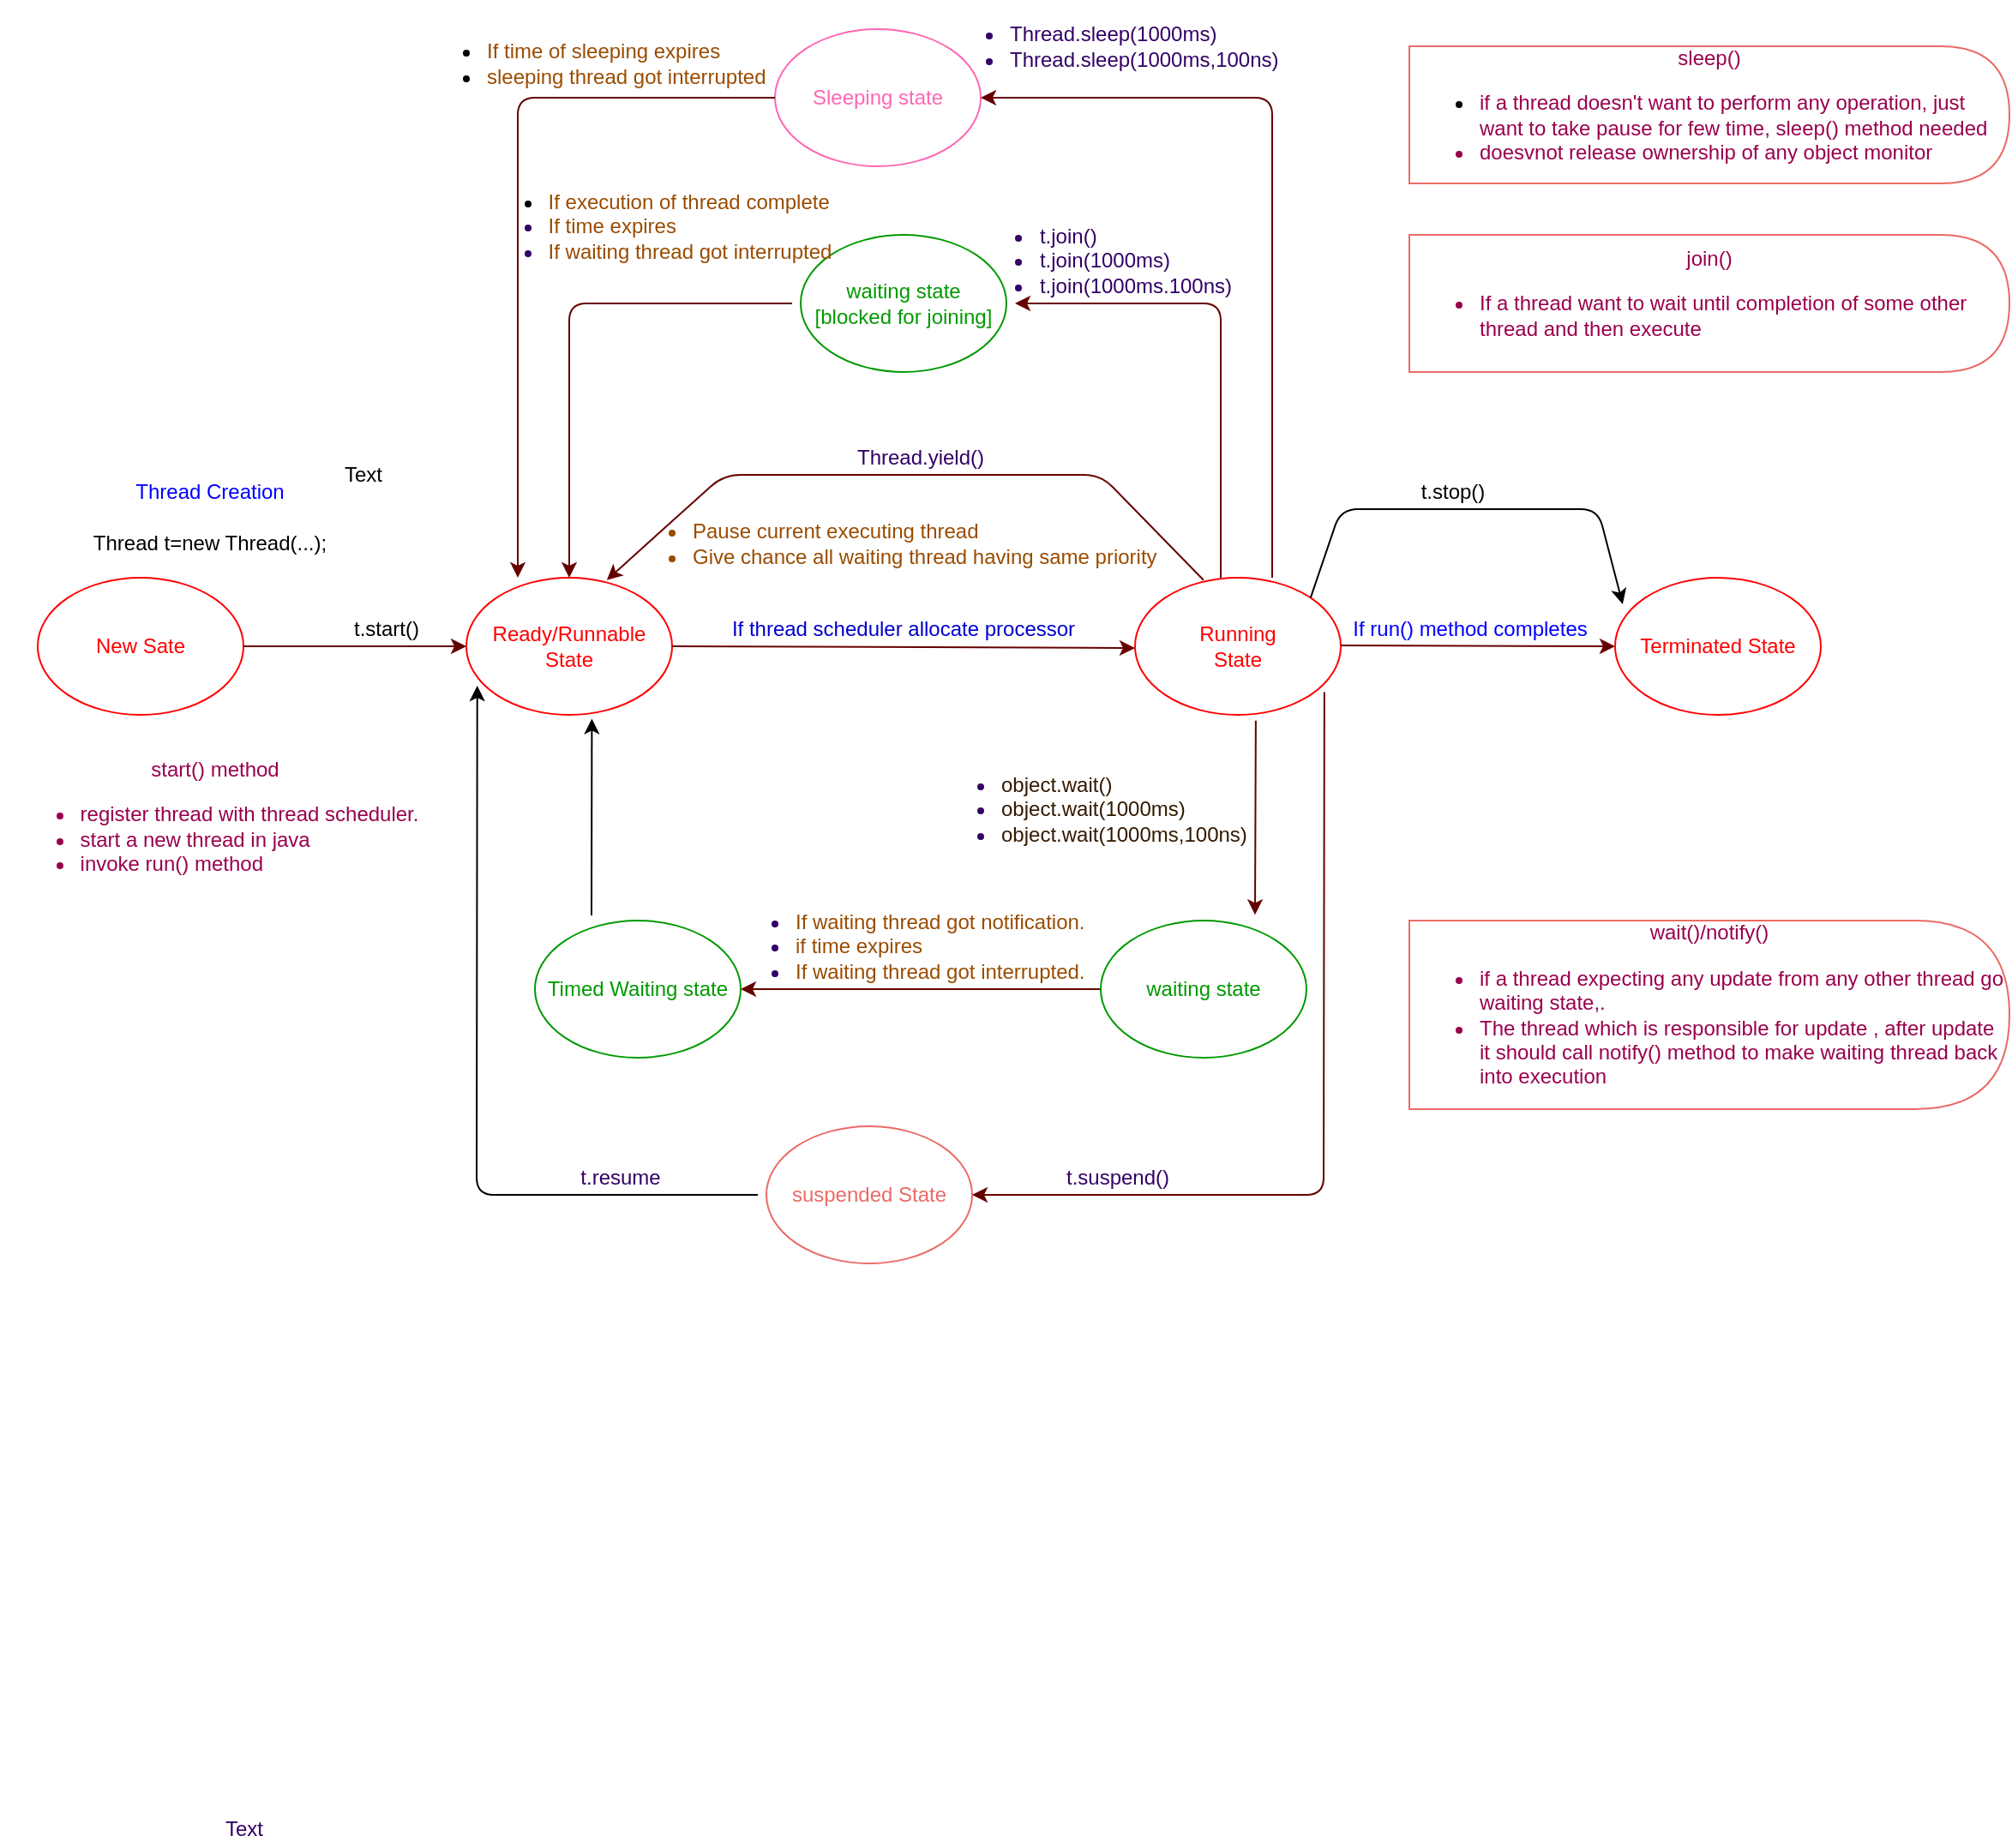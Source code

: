 <mxfile version="12.8.8" type="gitlab">
  <diagram id="emNID539-pXMUfD4VGAK" name="Page-1">
    <mxGraphModel dx="1888" dy="1647" grid="1" gridSize="10" guides="1" tooltips="1" connect="1" arrows="1" fold="1" page="1" pageScale="1" pageWidth="850" pageHeight="1100" math="0" shadow="0">
      <root>
        <mxCell id="0" />
        <mxCell id="1" parent="0" />
        <mxCell id="ssqRMr3fGbRzZ1t1TIG6-1" value="&lt;font color=&quot;#ff0000&quot;&gt;New Sate&lt;/font&gt;" style="ellipse;whiteSpace=wrap;html=1;strokeColor=#FF0000;" parent="1" vertex="1">
          <mxGeometry y="280" width="120" height="80" as="geometry" />
        </mxCell>
        <mxCell id="ssqRMr3fGbRzZ1t1TIG6-2" value="&lt;font color=&quot;#ff0000&quot;&gt;Ready/Runnable&lt;br&gt;State&lt;br&gt;&lt;/font&gt;" style="ellipse;whiteSpace=wrap;html=1;strokeColor=#FF0000;" parent="1" vertex="1">
          <mxGeometry x="250" y="280" width="120" height="80" as="geometry" />
        </mxCell>
        <mxCell id="ssqRMr3fGbRzZ1t1TIG6-3" value="&lt;font color=&quot;#ff0000&quot;&gt;Running&lt;br&gt;State&lt;br&gt;&lt;/font&gt;" style="ellipse;whiteSpace=wrap;html=1;strokeColor=#FF0000;" parent="1" vertex="1">
          <mxGeometry x="640" y="280" width="120" height="80" as="geometry" />
        </mxCell>
        <mxCell id="ssqRMr3fGbRzZ1t1TIG6-4" value="&lt;font color=&quot;#ff0000&quot;&gt;Terminated State&lt;/font&gt;" style="ellipse;whiteSpace=wrap;html=1;strokeColor=#FF0000;" parent="1" vertex="1">
          <mxGeometry x="920" y="280" width="120" height="80" as="geometry" />
        </mxCell>
        <mxCell id="ssqRMr3fGbRzZ1t1TIG6-8" value="" style="endArrow=classic;html=1;entryX=0;entryY=0.5;entryDx=0;entryDy=0;strokeColor=#660000;exitX=1;exitY=0.5;exitDx=0;exitDy=0;" parent="1" source="ssqRMr3fGbRzZ1t1TIG6-1" target="ssqRMr3fGbRzZ1t1TIG6-2" edge="1">
          <mxGeometry width="50" height="50" relative="1" as="geometry">
            <mxPoint x="200" y="319.5" as="sourcePoint" />
            <mxPoint x="290" y="319.5" as="targetPoint" />
          </mxGeometry>
        </mxCell>
        <mxCell id="ssqRMr3fGbRzZ1t1TIG6-9" value="" style="endArrow=classic;html=1;strokeColor=#660000;exitX=1;exitY=0.5;exitDx=0;exitDy=0;" parent="1" source="ssqRMr3fGbRzZ1t1TIG6-2" edge="1">
          <mxGeometry width="50" height="50" relative="1" as="geometry">
            <mxPoint x="390" y="319.5" as="sourcePoint" />
            <mxPoint x="640" y="321" as="targetPoint" />
          </mxGeometry>
        </mxCell>
        <mxCell id="ssqRMr3fGbRzZ1t1TIG6-10" value="" style="endArrow=classic;html=1;entryX=0;entryY=0.5;entryDx=0;entryDy=0;strokeColor=#660000;" parent="1" target="ssqRMr3fGbRzZ1t1TIG6-4" edge="1">
          <mxGeometry width="50" height="50" relative="1" as="geometry">
            <mxPoint x="760" y="319.5" as="sourcePoint" />
            <mxPoint x="880" y="320" as="targetPoint" />
          </mxGeometry>
        </mxCell>
        <mxCell id="ssqRMr3fGbRzZ1t1TIG6-12" value="t.start()" style="text;html=1;align=center;verticalAlign=middle;resizable=0;points=[];autosize=1;" parent="1" vertex="1">
          <mxGeometry x="178" y="300" width="50" height="20" as="geometry" />
        </mxCell>
        <mxCell id="ssqRMr3fGbRzZ1t1TIG6-13" value="Thread t=new Thread(...);" style="text;html=1;align=center;verticalAlign=middle;resizable=0;points=[];autosize=1;" parent="1" vertex="1">
          <mxGeometry x="25" y="250" width="150" height="20" as="geometry" />
        </mxCell>
        <mxCell id="ssqRMr3fGbRzZ1t1TIG6-14" value="&lt;font color=&quot;#0000cc&quot;&gt;If thread scheduler allocate processor&lt;/font&gt;" style="text;html=1;strokeColor=none;fillColor=none;align=center;verticalAlign=middle;whiteSpace=wrap;rounded=0;" parent="1" vertex="1">
          <mxGeometry x="390" y="300" width="230" height="20" as="geometry" />
        </mxCell>
        <mxCell id="ssqRMr3fGbRzZ1t1TIG6-15" value="&lt;font color=&quot;#0000ff&quot;&gt;Thread Creation&lt;/font&gt;" style="text;html=1;align=center;verticalAlign=middle;resizable=0;points=[];autosize=1;" parent="1" vertex="1">
          <mxGeometry x="50" y="220" width="100" height="20" as="geometry" />
        </mxCell>
        <mxCell id="ssqRMr3fGbRzZ1t1TIG6-21" value="&lt;font color=&quot;#0000ff&quot;&gt;If run() method completes&lt;/font&gt;" style="text;html=1;align=center;verticalAlign=middle;resizable=0;points=[];autosize=1;" parent="1" vertex="1">
          <mxGeometry x="760" y="300" width="150" height="20" as="geometry" />
        </mxCell>
        <mxCell id="ssqRMr3fGbRzZ1t1TIG6-22" value="" style="endArrow=classic;html=1;strokeColor=#660000;entryX=0.683;entryY=0.017;entryDx=0;entryDy=0;entryPerimeter=0;exitX=0.333;exitY=0.017;exitDx=0;exitDy=0;exitPerimeter=0;" parent="1" source="ssqRMr3fGbRzZ1t1TIG6-3" target="ssqRMr3fGbRzZ1t1TIG6-2" edge="1">
          <mxGeometry width="50" height="50" relative="1" as="geometry">
            <mxPoint x="660" y="290" as="sourcePoint" />
            <mxPoint x="780" y="160" as="targetPoint" />
            <Array as="points">
              <mxPoint x="620" y="220" />
              <mxPoint x="400" y="220" />
            </Array>
          </mxGeometry>
        </mxCell>
        <mxCell id="ssqRMr3fGbRzZ1t1TIG6-23" value="Thread.yield()" style="text;html=1;strokeColor=none;fillColor=none;align=center;verticalAlign=middle;whiteSpace=wrap;rounded=0;fontColor=#330066;" parent="1" vertex="1">
          <mxGeometry x="495" y="200" width="40" height="20" as="geometry" />
        </mxCell>
        <mxCell id="ssqRMr3fGbRzZ1t1TIG6-25" value="&lt;ul&gt;&lt;li&gt;&lt;font color=&quot;#994c00&quot;&gt;If time of sleeping expires&lt;/font&gt;&lt;/li&gt;&lt;li&gt;&lt;font color=&quot;#994c00&quot;&gt;sleeping thread got interrupted&lt;/font&gt;&lt;/li&gt;&lt;/ul&gt;" style="text;html=1;align=left;verticalAlign=middle;resizable=0;points=[];autosize=1;" parent="1" vertex="1">
          <mxGeometry x="220" y="-50" width="220" height="60" as="geometry" />
        </mxCell>
        <mxCell id="ssqRMr3fGbRzZ1t1TIG6-27" value="&lt;ul&gt;&lt;li&gt;Pause current executing thread&lt;/li&gt;&lt;li&gt;Give chance all waiting thread having same priority&amp;nbsp;&lt;/li&gt;&lt;/ul&gt;" style="text;html=1;align=left;verticalAlign=middle;resizable=0;points=[];autosize=1;fontColor=#994C00;" parent="1" vertex="1">
          <mxGeometry x="340" y="230" width="330" height="60" as="geometry" />
        </mxCell>
        <mxCell id="ssqRMr3fGbRzZ1t1TIG6-35" value="&lt;font color=&quot;#009900&quot;&gt;waiting state&lt;br&gt;[blocked for joining]&lt;br&gt;&lt;/font&gt;" style="ellipse;whiteSpace=wrap;html=1;strokeColor=#009900;" parent="1" vertex="1">
          <mxGeometry x="445" y="80" width="120" height="80" as="geometry" />
        </mxCell>
        <mxCell id="ssqRMr3fGbRzZ1t1TIG6-39" value="" style="endArrow=classic;html=1;strokeColor=#660000;fontColor=#330066;" parent="1" edge="1">
          <mxGeometry width="50" height="50" relative="1" as="geometry">
            <mxPoint x="690" y="280" as="sourcePoint" />
            <mxPoint x="570" y="120" as="targetPoint" />
            <Array as="points">
              <mxPoint x="690" y="120" />
              <mxPoint x="630" y="120" />
            </Array>
          </mxGeometry>
        </mxCell>
        <mxCell id="ssqRMr3fGbRzZ1t1TIG6-40" value="" style="endArrow=classic;html=1;strokeColor=#660000;fontColor=#330066;entryX=0.5;entryY=0;entryDx=0;entryDy=0;" parent="1" target="ssqRMr3fGbRzZ1t1TIG6-2" edge="1">
          <mxGeometry width="50" height="50" relative="1" as="geometry">
            <mxPoint x="440" y="120" as="sourcePoint" />
            <mxPoint x="560" y="300" as="targetPoint" />
            <Array as="points">
              <mxPoint x="310" y="120" />
            </Array>
          </mxGeometry>
        </mxCell>
        <mxCell id="ssqRMr3fGbRzZ1t1TIG6-41" value="&lt;font color=&quot;#ff66b3&quot;&gt;Sleeping state&lt;/font&gt;" style="ellipse;whiteSpace=wrap;html=1;strokeColor=#FF66B3;" parent="1" vertex="1">
          <mxGeometry x="430" y="-40" width="120" height="80" as="geometry" />
        </mxCell>
        <mxCell id="ssqRMr3fGbRzZ1t1TIG6-42" value="" style="endArrow=classic;html=1;strokeColor=#660000;fontColor=#330066;entryX=1;entryY=0.5;entryDx=0;entryDy=0;" parent="1" target="ssqRMr3fGbRzZ1t1TIG6-41" edge="1">
          <mxGeometry width="50" height="50" relative="1" as="geometry">
            <mxPoint x="720" y="280" as="sourcePoint" />
            <mxPoint x="760" y="250" as="targetPoint" />
            <Array as="points">
              <mxPoint x="720" />
            </Array>
          </mxGeometry>
        </mxCell>
        <mxCell id="ssqRMr3fGbRzZ1t1TIG6-43" value="" style="endArrow=classic;html=1;strokeColor=#660000;fontColor=#330066;" parent="1" edge="1">
          <mxGeometry width="50" height="50" relative="1" as="geometry">
            <mxPoint x="430" as="sourcePoint" />
            <mxPoint x="280" y="280" as="targetPoint" />
            <Array as="points">
              <mxPoint x="280" />
            </Array>
          </mxGeometry>
        </mxCell>
        <mxCell id="ssqRMr3fGbRzZ1t1TIG6-44" value="&lt;ul&gt;&lt;li&gt;Thread.sleep(1000ms)&lt;/li&gt;&lt;li&gt;Thread.sleep(1000ms,100ns)&lt;/li&gt;&lt;/ul&gt;" style="text;html=1;strokeColor=none;fillColor=none;align=left;verticalAlign=middle;whiteSpace=wrap;rounded=0;fontColor=#330066;" parent="1" vertex="1">
          <mxGeometry x="525" y="-40" width="40" height="20" as="geometry" />
        </mxCell>
        <mxCell id="ssqRMr3fGbRzZ1t1TIG6-45" value="Text" style="text;html=1;align=center;verticalAlign=middle;resizable=0;points=[];autosize=1;fontColor=#330066;" parent="1" vertex="1">
          <mxGeometry x="100" y="1000" width="40" height="20" as="geometry" />
        </mxCell>
        <mxCell id="ssqRMr3fGbRzZ1t1TIG6-47" value="&lt;ul&gt;&lt;li style=&quot;text-align: left&quot;&gt;t.join()&lt;/li&gt;&lt;li style=&quot;text-align: left&quot;&gt;t.join(1000ms)&lt;/li&gt;&lt;li style=&quot;text-align: left&quot;&gt;t.join(1000ms.100ns)&lt;/li&gt;&lt;/ul&gt;" style="text;html=1;align=center;verticalAlign=middle;resizable=0;points=[];autosize=1;fontColor=#330066;" parent="1" vertex="1">
          <mxGeometry x="535" y="60" width="170" height="70" as="geometry" />
        </mxCell>
        <mxCell id="ssqRMr3fGbRzZ1t1TIG6-50" value="&lt;ul style=&quot;text-align: left&quot;&gt;&lt;li style=&quot;color: rgb(0 , 0 , 0)&quot;&gt;&lt;font color=&quot;#994c00&quot;&gt;If execution of thread complete&lt;/font&gt;&lt;/li&gt;&lt;li&gt;&lt;font color=&quot;#994c00&quot;&gt;If time expires&lt;/font&gt;&lt;/li&gt;&lt;li&gt;&lt;font color=&quot;#994c00&quot;&gt;If waiting thread got interrupted&lt;/font&gt;&lt;/li&gt;&lt;/ul&gt;" style="text;html=1;align=center;verticalAlign=middle;resizable=0;points=[];autosize=1;fontColor=#330066;" parent="1" vertex="1">
          <mxGeometry x="250" y="40" width="220" height="70" as="geometry" />
        </mxCell>
        <mxCell id="ssqRMr3fGbRzZ1t1TIG6-56" style="edgeStyle=orthogonalEdgeStyle;rounded=0;orthogonalLoop=1;jettySize=auto;html=1;entryX=1;entryY=0.5;entryDx=0;entryDy=0;strokeColor=#660000;fontColor=#330066;" parent="1" source="ssqRMr3fGbRzZ1t1TIG6-53" target="ssqRMr3fGbRzZ1t1TIG6-54" edge="1">
          <mxGeometry relative="1" as="geometry" />
        </mxCell>
        <mxCell id="ssqRMr3fGbRzZ1t1TIG6-53" value="&lt;font color=&quot;#009900&quot;&gt;&lt;br&gt;waiting state&lt;br&gt;&lt;br&gt;&lt;/font&gt;" style="ellipse;whiteSpace=wrap;html=1;strokeColor=#009900;" parent="1" vertex="1">
          <mxGeometry x="620" y="480" width="120" height="80" as="geometry" />
        </mxCell>
        <mxCell id="ssqRMr3fGbRzZ1t1TIG6-54" value="&lt;font color=&quot;#009900&quot;&gt;Timed Waiting state&lt;br&gt;&lt;/font&gt;" style="ellipse;whiteSpace=wrap;html=1;strokeColor=#009900;" parent="1" vertex="1">
          <mxGeometry x="290" y="480" width="120" height="80" as="geometry" />
        </mxCell>
        <mxCell id="ssqRMr3fGbRzZ1t1TIG6-74" value="" style="endArrow=classic;html=1;strokeColor=#660000;fontColor=#330066;exitX=0.587;exitY=1.042;exitDx=0;exitDy=0;exitPerimeter=0;entryX=0.75;entryY=-0.042;entryDx=0;entryDy=0;entryPerimeter=0;" parent="1" source="ssqRMr3fGbRzZ1t1TIG6-3" target="ssqRMr3fGbRzZ1t1TIG6-53" edge="1">
          <mxGeometry width="50" height="50" relative="1" as="geometry">
            <mxPoint x="520" y="360" as="sourcePoint" />
            <mxPoint x="570" y="310" as="targetPoint" />
          </mxGeometry>
        </mxCell>
        <mxCell id="ssqRMr3fGbRzZ1t1TIG6-75" value="t.resume" style="text;html=1;strokeColor=none;fillColor=none;align=center;verticalAlign=middle;whiteSpace=wrap;rounded=0;fontColor=#330066;" parent="1" vertex="1">
          <mxGeometry x="320" y="620" width="40" height="20" as="geometry" />
        </mxCell>
        <mxCell id="ssqRMr3fGbRzZ1t1TIG6-76" value="&lt;ul&gt;&lt;li&gt;&lt;font color=&quot;#331a00&quot;&gt;object.wait()&lt;/font&gt;&lt;/li&gt;&lt;li&gt;&lt;font color=&quot;#331a00&quot;&gt;object.wait(1000ms)&lt;/font&gt;&lt;/li&gt;&lt;li&gt;&lt;font color=&quot;#331a00&quot;&gt;object.wait(1000ms,100ns)&lt;/font&gt;&lt;/li&gt;&lt;/ul&gt;" style="text;html=1;align=left;verticalAlign=middle;resizable=0;points=[];autosize=1;fontColor=#330066;" parent="1" vertex="1">
          <mxGeometry x="520" y="380" width="200" height="70" as="geometry" />
        </mxCell>
        <mxCell id="ssqRMr3fGbRzZ1t1TIG6-77" value="t.suspend()" style="text;html=1;strokeColor=none;fillColor=none;align=center;verticalAlign=middle;whiteSpace=wrap;rounded=0;fontColor=#330066;" parent="1" vertex="1">
          <mxGeometry x="610" y="620" width="40" height="20" as="geometry" />
        </mxCell>
        <mxCell id="ssqRMr3fGbRzZ1t1TIG6-78" value="&lt;ul&gt;&lt;li&gt;&lt;font color=&quot;#994c00&quot;&gt;If waiting thread got notification.&lt;/font&gt;&lt;/li&gt;&lt;li&gt;&lt;font color=&quot;#994c00&quot;&gt;if time expires&lt;/font&gt;&lt;/li&gt;&lt;li&gt;&lt;font color=&quot;#994c00&quot;&gt;If waiting thread got interrupted.&lt;/font&gt;&lt;/li&gt;&lt;/ul&gt;" style="text;html=1;align=left;verticalAlign=middle;resizable=0;points=[];autosize=1;fontColor=#330066;" parent="1" vertex="1">
          <mxGeometry x="400" y="460" width="220" height="70" as="geometry" />
        </mxCell>
        <mxCell id="XZ_ET_w5QgRAjZi853Qq-1" value="&lt;font color=&quot;#ea6b66&quot;&gt;suspended State&lt;/font&gt;" style="ellipse;whiteSpace=wrap;html=1;strokeColor=#EA6B66;" vertex="1" parent="1">
          <mxGeometry x="425" y="600" width="120" height="80" as="geometry" />
        </mxCell>
        <mxCell id="XZ_ET_w5QgRAjZi853Qq-6" value="" style="endArrow=classic;html=1;strokeColor=#660000;fontColor=#330066;exitX=0.587;exitY=1.042;exitDx=0;exitDy=0;exitPerimeter=0;entryX=1;entryY=0.5;entryDx=0;entryDy=0;" edge="1" parent="1" target="XZ_ET_w5QgRAjZi853Qq-1">
          <mxGeometry width="50" height="50" relative="1" as="geometry">
            <mxPoint x="750.44" y="346.72" as="sourcePoint" />
            <mxPoint x="750" y="460.0" as="targetPoint" />
            <Array as="points">
              <mxPoint x="750" y="640" />
            </Array>
          </mxGeometry>
        </mxCell>
        <mxCell id="XZ_ET_w5QgRAjZi853Qq-7" value="" style="endArrow=classic;html=1;entryX=0.053;entryY=0.788;entryDx=0;entryDy=0;entryPerimeter=0;" edge="1" parent="1" target="ssqRMr3fGbRzZ1t1TIG6-2">
          <mxGeometry width="50" height="50" relative="1" as="geometry">
            <mxPoint x="420" y="640" as="sourcePoint" />
            <mxPoint x="160" y="395" as="targetPoint" />
            <Array as="points">
              <mxPoint x="256" y="640" />
            </Array>
          </mxGeometry>
        </mxCell>
        <mxCell id="XZ_ET_w5QgRAjZi853Qq-10" value="Text" style="text;html=1;strokeColor=none;fillColor=none;align=center;verticalAlign=middle;whiteSpace=wrap;rounded=0;" vertex="1" parent="1">
          <mxGeometry x="170" y="210" width="40" height="20" as="geometry" />
        </mxCell>
        <mxCell id="XZ_ET_w5QgRAjZi853Qq-11" value="&lt;font color=&quot;#99004d&quot;&gt;start() method&lt;br&gt;&lt;ul&gt;&lt;li style=&quot;text-align: left&quot;&gt;&lt;font color=&quot;#99004d&quot;&gt;register thread with thread scheduler.&lt;/font&gt;&lt;/li&gt;&lt;li style=&quot;text-align: left&quot;&gt;&lt;font color=&quot;#99004d&quot;&gt;start a new thread in java&lt;/font&gt;&lt;/li&gt;&lt;li style=&quot;text-align: left&quot;&gt;&lt;font color=&quot;#99004d&quot;&gt;invoke run() method&lt;/font&gt;&lt;/li&gt;&lt;/ul&gt;&lt;/font&gt;" style="text;html=1;align=center;verticalAlign=middle;resizable=0;points=[];autosize=1;" vertex="1" parent="1">
          <mxGeometry x="-22" y="380" width="250" height="90" as="geometry" />
        </mxCell>
        <mxCell id="XZ_ET_w5QgRAjZi853Qq-12" value="" style="endArrow=classic;html=1;entryX=0.037;entryY=0.193;entryDx=0;entryDy=0;entryPerimeter=0;exitX=1;exitY=0;exitDx=0;exitDy=0;" edge="1" parent="1" source="ssqRMr3fGbRzZ1t1TIG6-3" target="ssqRMr3fGbRzZ1t1TIG6-4">
          <mxGeometry width="50" height="50" relative="1" as="geometry">
            <mxPoint x="760" y="340" as="sourcePoint" />
            <mxPoint x="810" y="290" as="targetPoint" />
            <Array as="points">
              <mxPoint x="760" y="240" />
              <mxPoint x="780" y="240" />
              <mxPoint x="910" y="240" />
            </Array>
          </mxGeometry>
        </mxCell>
        <mxCell id="XZ_ET_w5QgRAjZi853Qq-13" value="t.stop()" style="text;html=1;align=center;verticalAlign=middle;resizable=0;points=[];autosize=1;" vertex="1" parent="1">
          <mxGeometry x="800" y="220" width="50" height="20" as="geometry" />
        </mxCell>
        <mxCell id="XZ_ET_w5QgRAjZi853Qq-15" value="&lt;span style=&quot;color: rgb(153 , 0 , 77)&quot;&gt;sleep()&lt;/span&gt;&lt;br style=&quot;color: rgb(153 , 0 , 77)&quot;&gt;&lt;ul&gt;&lt;li style=&quot;text-align: left&quot;&gt;&lt;font color=&quot;#99004d&quot;&gt;if a thread doesn&#39;t&amp;nbsp;want to perform any operation, just want to&amp;nbsp;&lt;/font&gt;&lt;font color=&quot;#99004d&quot;&gt;take pause for few time, sleep() method needed&lt;/font&gt;&lt;/li&gt;&lt;li style=&quot;color: rgb(153 , 0 , 77) ; text-align: left&quot;&gt;&lt;font color=&quot;#99004d&quot;&gt;doesvnot release ownership of any object monitor&lt;/font&gt;&lt;/li&gt;&lt;/ul&gt;" style="shape=delay;whiteSpace=wrap;html=1;strokeColor=#EA6B66;" vertex="1" parent="1">
          <mxGeometry x="800" y="-30" width="350" height="80" as="geometry" />
        </mxCell>
        <mxCell id="XZ_ET_w5QgRAjZi853Qq-16" value="&lt;span style=&quot;color: rgb(153 , 0 , 77)&quot;&gt;join()&lt;/span&gt;&lt;br style=&quot;color: rgb(153 , 0 , 77)&quot;&gt;&lt;ul style=&quot;color: rgb(153 , 0 , 77)&quot;&gt;&lt;li style=&quot;text-align: left&quot;&gt;If a thread want to wait until completion of some other thread and then execute&lt;/li&gt;&lt;/ul&gt;" style="shape=delay;whiteSpace=wrap;html=1;strokeColor=#EA6B66;" vertex="1" parent="1">
          <mxGeometry x="800" y="80" width="350" height="80" as="geometry" />
        </mxCell>
        <mxCell id="XZ_ET_w5QgRAjZi853Qq-17" value="&lt;span style=&quot;color: rgb(153 , 0 , 77)&quot;&gt;wait()/notify()&lt;/span&gt;&lt;br style=&quot;color: rgb(153 , 0 , 77)&quot;&gt;&lt;ul style=&quot;color: rgb(153 , 0 , 77)&quot;&gt;&lt;li style=&quot;text-align: left&quot;&gt;&lt;font color=&quot;#99004d&quot;&gt;if a thread expecting any update from any other thread go waiting state,.&lt;/font&gt;&lt;/li&gt;&lt;li style=&quot;text-align: left&quot;&gt;&lt;font color=&quot;#99004d&quot;&gt;The thread which is responsible for update , after update it should call notify() method to make waiting thread back into execution&lt;/font&gt;&lt;/li&gt;&lt;/ul&gt;" style="shape=delay;whiteSpace=wrap;html=1;strokeColor=#EA6B66;" vertex="1" parent="1">
          <mxGeometry x="800" y="480" width="350" height="110" as="geometry" />
        </mxCell>
        <mxCell id="XZ_ET_w5QgRAjZi853Qq-19" value="" style="endArrow=classic;html=1;entryX=0.61;entryY=1.028;entryDx=0;entryDy=0;entryPerimeter=0;" edge="1" parent="1" target="ssqRMr3fGbRzZ1t1TIG6-2">
          <mxGeometry width="50" height="50" relative="1" as="geometry">
            <mxPoint x="323" y="477" as="sourcePoint" />
            <mxPoint x="375" y="440" as="targetPoint" />
          </mxGeometry>
        </mxCell>
      </root>
    </mxGraphModel>
  </diagram>
</mxfile>
